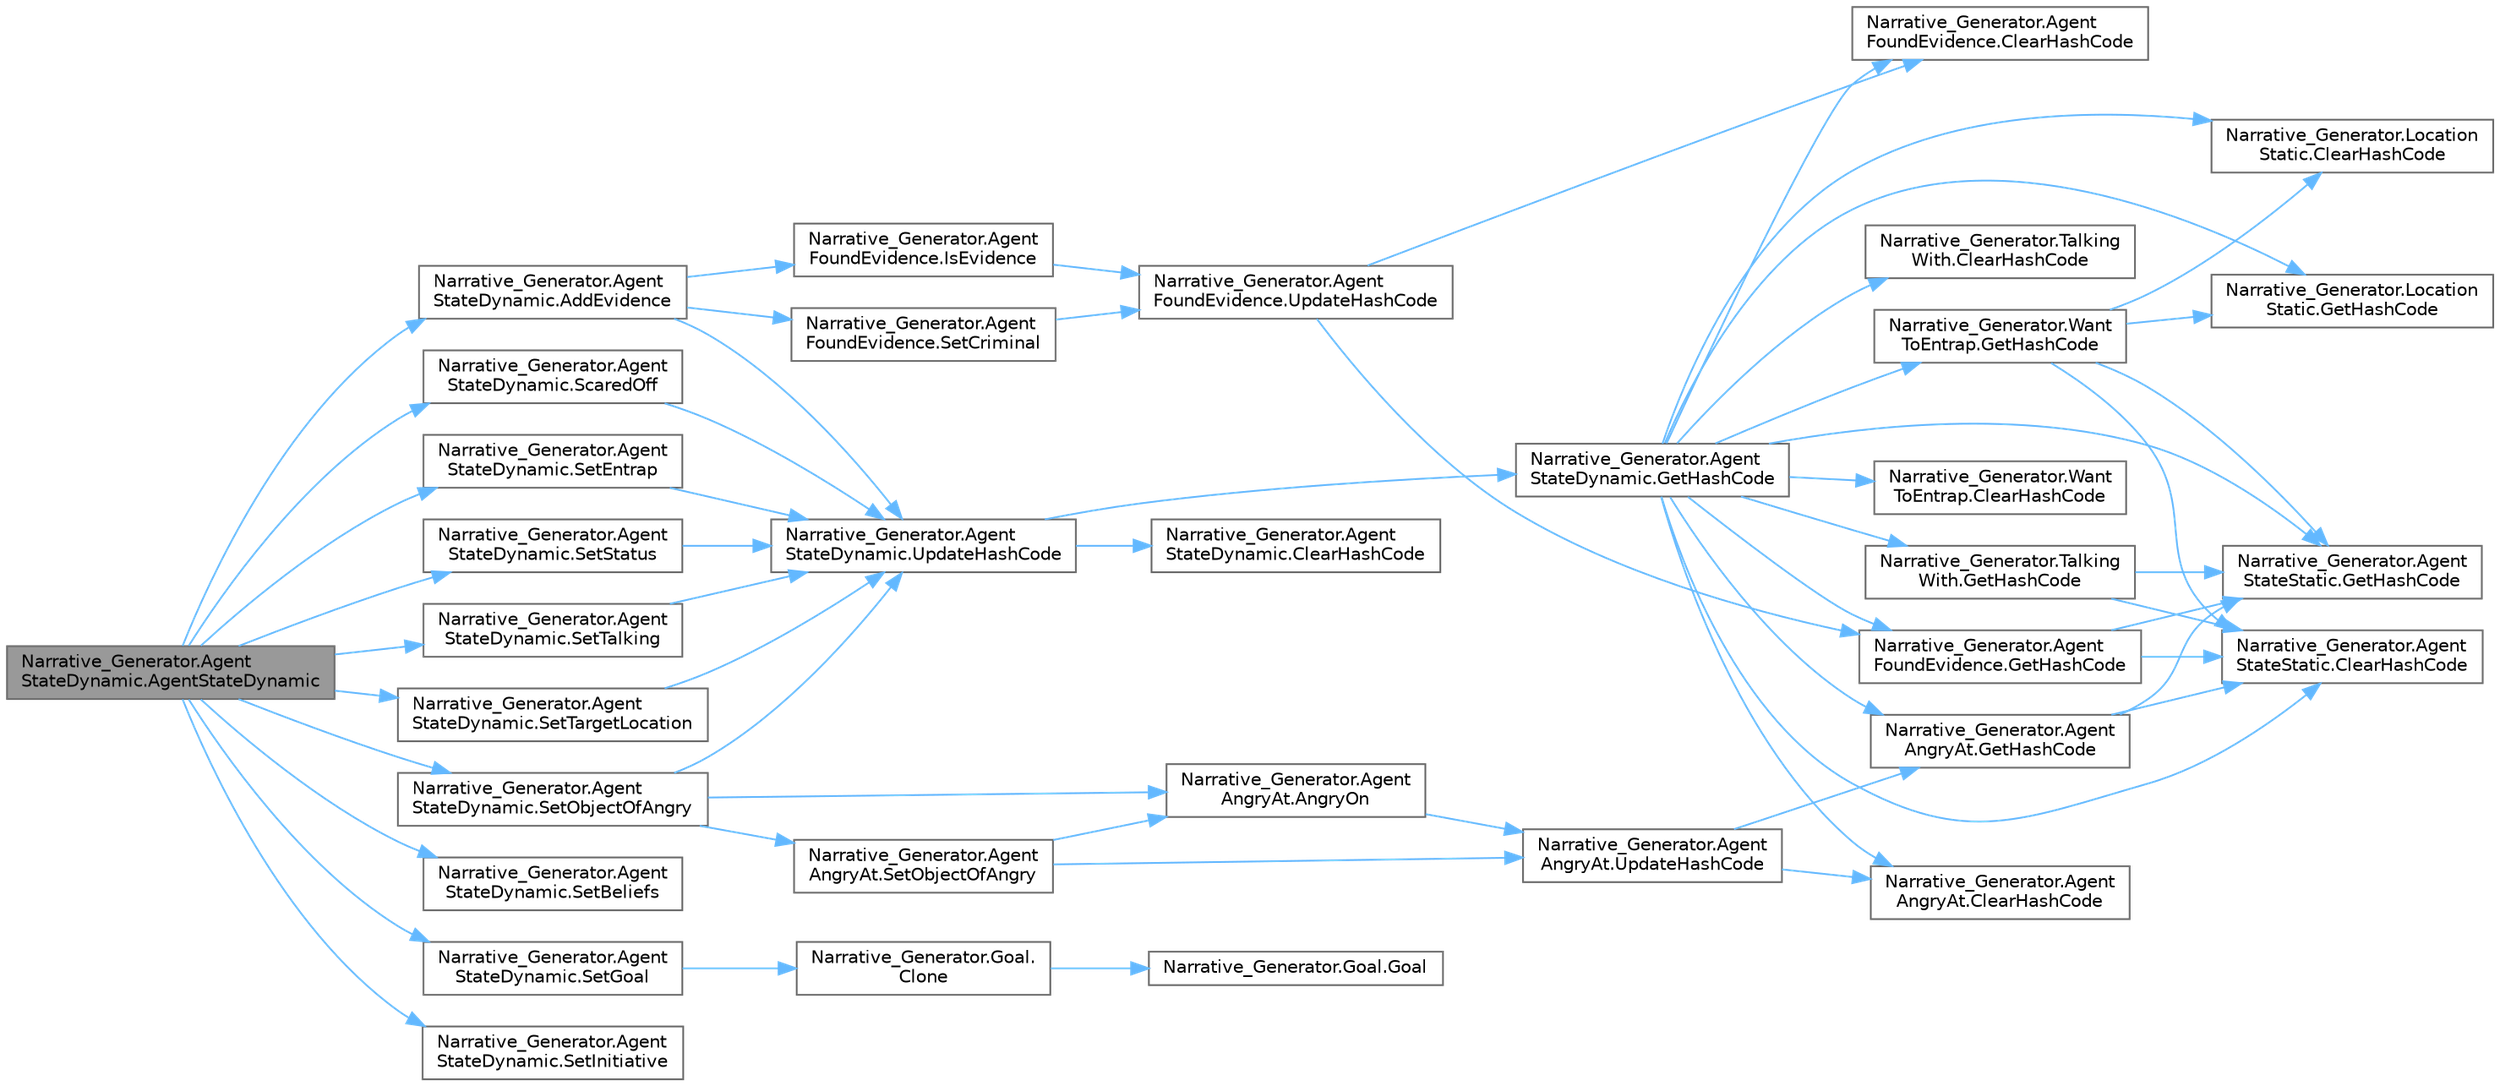 digraph "Narrative_Generator.AgentStateDynamic.AgentStateDynamic"
{
 // LATEX_PDF_SIZE
  bgcolor="transparent";
  edge [fontname=Helvetica,fontsize=10,labelfontname=Helvetica,labelfontsize=10];
  node [fontname=Helvetica,fontsize=10,shape=box,height=0.2,width=0.4];
  rankdir="LR";
  Node1 [label="Narrative_Generator.Agent\lStateDynamic.AgentStateDynamic",height=0.2,width=0.4,color="gray40", fillcolor="grey60", style="filled", fontcolor="black",tooltip="Constructor with parameters."];
  Node1 -> Node2 [color="steelblue1",style="solid"];
  Node2 [label="Narrative_Generator.Agent\lStateDynamic.AddEvidence",height=0.2,width=0.4,color="grey40", fillcolor="white", style="filled",URL="$class_narrative___generator_1_1_agent_state_dynamic.html#af2e9936da42cf34810e62c0c5588ff95",tooltip="A method to give this agent evidence against the specified agent."];
  Node2 -> Node3 [color="steelblue1",style="solid"];
  Node3 [label="Narrative_Generator.Agent\lFoundEvidence.IsEvidence",height=0.2,width=0.4,color="grey40", fillcolor="white", style="filled",URL="$class_narrative___generator_1_1_agent_found_evidence.html#adba87b8bcc7b38edd49ac3323dcd49d5",tooltip="Sets the status of clue detection to True."];
  Node3 -> Node4 [color="steelblue1",style="solid"];
  Node4 [label="Narrative_Generator.Agent\lFoundEvidence.UpdateHashCode",height=0.2,width=0.4,color="grey40", fillcolor="white", style="filled",URL="$class_narrative___generator_1_1_agent_found_evidence.html#af7434ee7eb10f7a205b119daf2cad3f1",tooltip="Updates (refresh) the current hash code value."];
  Node4 -> Node5 [color="steelblue1",style="solid"];
  Node5 [label="Narrative_Generator.Agent\lFoundEvidence.ClearHashCode",height=0.2,width=0.4,color="grey40", fillcolor="white", style="filled",URL="$class_narrative___generator_1_1_agent_found_evidence.html#a76ec5fd88de5d5d24947c421603085b8",tooltip="Clears the current hash code value."];
  Node4 -> Node6 [color="steelblue1",style="solid"];
  Node6 [label="Narrative_Generator.Agent\lFoundEvidence.GetHashCode",height=0.2,width=0.4,color="grey40", fillcolor="white", style="filled",URL="$class_narrative___generator_1_1_agent_found_evidence.html#a44e1bbe8c16ffaa694befd9bb2ebc25b",tooltip="Calculates and returns the hash code of this instance of the AgentFoundEvidence."];
  Node6 -> Node7 [color="steelblue1",style="solid"];
  Node7 [label="Narrative_Generator.Agent\lStateStatic.ClearHashCode",height=0.2,width=0.4,color="grey40", fillcolor="white", style="filled",URL="$class_narrative___generator_1_1_agent_state_static.html#a2827a4f98ca2a38a486f746f40883d47",tooltip="Clears the current hash code value."];
  Node6 -> Node8 [color="steelblue1",style="solid"];
  Node8 [label="Narrative_Generator.Agent\lStateStatic.GetHashCode",height=0.2,width=0.4,color="grey40", fillcolor="white", style="filled",URL="$class_narrative___generator_1_1_agent_state_static.html#acf5f6b1ff2055ef1ab278bb6183d0b67",tooltip="Calculates and returns the hash code of this instance of the static part of the agent's state."];
  Node2 -> Node9 [color="steelblue1",style="solid"];
  Node9 [label="Narrative_Generator.Agent\lFoundEvidence.SetCriminal",height=0.2,width=0.4,color="grey40", fillcolor="white", style="filled",URL="$class_narrative___generator_1_1_agent_found_evidence.html#aab9ba53b8a43e6e42d960c439589c227",tooltip="Sets information about the agent against which the evidence points."];
  Node9 -> Node4 [color="steelblue1",style="solid"];
  Node2 -> Node10 [color="steelblue1",style="solid"];
  Node10 [label="Narrative_Generator.Agent\lStateDynamic.UpdateHashCode",height=0.2,width=0.4,color="grey40", fillcolor="white", style="filled",URL="$class_narrative___generator_1_1_agent_state_dynamic.html#ae5def9114b62d20b4d3b7811dff71494",tooltip="Updates (refresh) the current hash code value."];
  Node10 -> Node11 [color="steelblue1",style="solid"];
  Node11 [label="Narrative_Generator.Agent\lStateDynamic.ClearHashCode",height=0.2,width=0.4,color="grey40", fillcolor="white", style="filled",URL="$class_narrative___generator_1_1_agent_state_dynamic.html#a045c711e495e00e1c20b53192ee1b5bb",tooltip="Clears the current hash code value."];
  Node10 -> Node12 [color="steelblue1",style="solid"];
  Node12 [label="Narrative_Generator.Agent\lStateDynamic.GetHashCode",height=0.2,width=0.4,color="grey40", fillcolor="white", style="filled",URL="$class_narrative___generator_1_1_agent_state_dynamic.html#acc89349f24d3eedd35bdd1d13f1fc501",tooltip="Calculates and returns the hash code of this instance of the dynamic part of the agent's state."];
  Node12 -> Node7 [color="steelblue1",style="solid"];
  Node12 -> Node13 [color="steelblue1",style="solid"];
  Node13 [label="Narrative_Generator.Agent\lAngryAt.ClearHashCode",height=0.2,width=0.4,color="grey40", fillcolor="white", style="filled",URL="$class_narrative___generator_1_1_agent_angry_at.html#a34b938b00e0b39a15bc4e0f080d87465",tooltip="Clears the current hash code value."];
  Node12 -> Node5 [color="steelblue1",style="solid"];
  Node12 -> Node14 [color="steelblue1",style="solid"];
  Node14 [label="Narrative_Generator.Talking\lWith.ClearHashCode",height=0.2,width=0.4,color="grey40", fillcolor="white", style="filled",URL="$class_narrative___generator_1_1_talking_with.html#ad8c90710fe669126ecd8f7be504e200b",tooltip="Clears the current hash code value."];
  Node12 -> Node15 [color="steelblue1",style="solid"];
  Node15 [label="Narrative_Generator.Want\lToEntrap.ClearHashCode",height=0.2,width=0.4,color="grey40", fillcolor="white", style="filled",URL="$class_narrative___generator_1_1_want_to_entrap.html#a70ee8f09f1f439067ba4edfe1acb0dd8",tooltip="Clears the current hash code value."];
  Node12 -> Node16 [color="steelblue1",style="solid"];
  Node16 [label="Narrative_Generator.Location\lStatic.ClearHashCode",height=0.2,width=0.4,color="grey40", fillcolor="white", style="filled",URL="$class_narrative___generator_1_1_location_static.html#a7d9ed82d1e88a7362f28742b114f158f",tooltip="Clears the current hash code value."];
  Node12 -> Node8 [color="steelblue1",style="solid"];
  Node12 -> Node17 [color="steelblue1",style="solid"];
  Node17 [label="Narrative_Generator.Agent\lAngryAt.GetHashCode",height=0.2,width=0.4,color="grey40", fillcolor="white", style="filled",URL="$class_narrative___generator_1_1_agent_angry_at.html#a1b3c042c55edb49b40586cc2f248c83b",tooltip="Calculates and returns the hash code of this instance of the AgentAngryAt."];
  Node17 -> Node7 [color="steelblue1",style="solid"];
  Node17 -> Node8 [color="steelblue1",style="solid"];
  Node12 -> Node6 [color="steelblue1",style="solid"];
  Node12 -> Node18 [color="steelblue1",style="solid"];
  Node18 [label="Narrative_Generator.Talking\lWith.GetHashCode",height=0.2,width=0.4,color="grey40", fillcolor="white", style="filled",URL="$class_narrative___generator_1_1_talking_with.html#aa82e04aef67d9d14810dc97313df05fa",tooltip="Calculates and returns the hash code of this instance of the TalkingWith."];
  Node18 -> Node7 [color="steelblue1",style="solid"];
  Node18 -> Node8 [color="steelblue1",style="solid"];
  Node12 -> Node19 [color="steelblue1",style="solid"];
  Node19 [label="Narrative_Generator.Want\lToEntrap.GetHashCode",height=0.2,width=0.4,color="grey40", fillcolor="white", style="filled",URL="$class_narrative___generator_1_1_want_to_entrap.html#a0728e38963399986bccffb824cc8f998",tooltip="Calculates and returns the hash code of this instance of the WantToEntrap."];
  Node19 -> Node7 [color="steelblue1",style="solid"];
  Node19 -> Node16 [color="steelblue1",style="solid"];
  Node19 -> Node8 [color="steelblue1",style="solid"];
  Node19 -> Node20 [color="steelblue1",style="solid"];
  Node20 [label="Narrative_Generator.Location\lStatic.GetHashCode",height=0.2,width=0.4,color="grey40", fillcolor="white", style="filled",URL="$class_narrative___generator_1_1_location_static.html#afdf0469fcf16de27c9e6aec0cceac571",tooltip="Calculates and returns the hash code of this instance of the LocationStatic."];
  Node12 -> Node20 [color="steelblue1",style="solid"];
  Node1 -> Node21 [color="steelblue1",style="solid"];
  Node21 [label="Narrative_Generator.Agent\lStateDynamic.ScaredOff",height=0.2,width=0.4,color="grey40", fillcolor="white", style="filled",URL="$class_narrative___generator_1_1_agent_state_dynamic.html#a5f5bff214ecebb3c68f6d8c1b2587bdf",tooltip="Get out the agent from the \"Scared\" state."];
  Node21 -> Node10 [color="steelblue1",style="solid"];
  Node1 -> Node22 [color="steelblue1",style="solid"];
  Node22 [label="Narrative_Generator.Agent\lStateDynamic.SetBeliefs",height=0.2,width=0.4,color="grey40", fillcolor="white", style="filled",URL="$class_narrative___generator_1_1_agent_state_dynamic.html#acbd82ebbf1d03eda399193831cc563e2",tooltip="A method that allows to establish the agent's beliefs about the storyworld (environment)."];
  Node1 -> Node23 [color="steelblue1",style="solid"];
  Node23 [label="Narrative_Generator.Agent\lStateDynamic.SetEntrap",height=0.2,width=0.4,color="grey40", fillcolor="white", style="filled",URL="$class_narrative___generator_1_1_agent_state_dynamic.html#a761d1df953e052641c030de0aef6accd",tooltip="A method that allows to assign this agent an object that stores information about whether he wants to..."];
  Node23 -> Node10 [color="steelblue1",style="solid"];
  Node1 -> Node24 [color="steelblue1",style="solid"];
  Node24 [label="Narrative_Generator.Agent\lStateDynamic.SetGoal",height=0.2,width=0.4,color="grey40", fillcolor="white", style="filled",URL="$class_narrative___generator_1_1_agent_state_dynamic.html#a223529b14368bdbad4fd8775d6c72d92",tooltip="A method for setting a goal for an agent."];
  Node24 -> Node25 [color="steelblue1",style="solid"];
  Node25 [label="Narrative_Generator.Goal.\lClone",height=0.2,width=0.4,color="grey40", fillcolor="white", style="filled",URL="$class_narrative___generator_1_1_goal.html#adc79aa6974ffd1d0767dbc2563415d1c",tooltip="Method for cloning a goal instance."];
  Node25 -> Node26 [color="steelblue1",style="solid"];
  Node26 [label="Narrative_Generator.Goal.Goal",height=0.2,width=0.4,color="grey40", fillcolor="white", style="filled",URL="$class_narrative___generator_1_1_goal.html#aed1412b5403dd33650796a92f4863537",tooltip="Constructor without parameters."];
  Node1 -> Node27 [color="steelblue1",style="solid"];
  Node27 [label="Narrative_Generator.Agent\lStateDynamic.SetInitiative",height=0.2,width=0.4,color="grey40", fillcolor="white", style="filled",URL="$class_narrative___generator_1_1_agent_state_dynamic.html#a33ccd3a9e5f9b310b698e06ca42b93e8",tooltip="A method that allows to set value of the initiative of this agent."];
  Node1 -> Node28 [color="steelblue1",style="solid"];
  Node28 [label="Narrative_Generator.Agent\lStateDynamic.SetObjectOfAngry",height=0.2,width=0.4,color="grey40", fillcolor="white", style="filled",URL="$class_narrative___generator_1_1_agent_state_dynamic.html#ad59176331a9c868a59db5a0c0605ba79",tooltip="A method that allows to set the agent with which this agent will be angry."];
  Node28 -> Node29 [color="steelblue1",style="solid"];
  Node29 [label="Narrative_Generator.Agent\lAngryAt.AngryOn",height=0.2,width=0.4,color="grey40", fillcolor="white", style="filled",URL="$class_narrative___generator_1_1_agent_angry_at.html#af6375138875eb5f610e3d8e967ce4a87",tooltip="Sets the angry state to true."];
  Node29 -> Node30 [color="steelblue1",style="solid"];
  Node30 [label="Narrative_Generator.Agent\lAngryAt.UpdateHashCode",height=0.2,width=0.4,color="grey40", fillcolor="white", style="filled",URL="$class_narrative___generator_1_1_agent_angry_at.html#ae6f9736ba8234bcbc4bc4ee4a1acfa63",tooltip="Updates (refresh) the current hash code value."];
  Node30 -> Node13 [color="steelblue1",style="solid"];
  Node30 -> Node17 [color="steelblue1",style="solid"];
  Node28 -> Node31 [color="steelblue1",style="solid"];
  Node31 [label="Narrative_Generator.Agent\lAngryAt.SetObjectOfAngry",height=0.2,width=0.4,color="grey40", fillcolor="white", style="filled",URL="$class_narrative___generator_1_1_agent_angry_at.html#a45ad82f3e65cf06319e4cab7baa7f1ae",tooltip="Assigns an agent that this agent is angry with."];
  Node31 -> Node29 [color="steelblue1",style="solid"];
  Node31 -> Node30 [color="steelblue1",style="solid"];
  Node28 -> Node10 [color="steelblue1",style="solid"];
  Node1 -> Node32 [color="steelblue1",style="solid"];
  Node32 [label="Narrative_Generator.Agent\lStateDynamic.SetStatus",height=0.2,width=0.4,color="grey40", fillcolor="white", style="filled",URL="$class_narrative___generator_1_1_agent_state_dynamic.html#a1047c9144806e09d1b3acb89bdfbd58a",tooltip="The method that sets the agent's status."];
  Node32 -> Node10 [color="steelblue1",style="solid"];
  Node1 -> Node33 [color="steelblue1",style="solid"];
  Node33 [label="Narrative_Generator.Agent\lStateDynamic.SetTalking",height=0.2,width=0.4,color="grey40", fillcolor="white", style="filled",URL="$class_narrative___generator_1_1_agent_state_dynamic.html#a748151fddf1d98e1a8745ba06742d9ef",tooltip="A method that allows to assign an object that stores information about whether the agent is talking n..."];
  Node33 -> Node10 [color="steelblue1",style="solid"];
  Node1 -> Node34 [color="steelblue1",style="solid"];
  Node34 [label="Narrative_Generator.Agent\lStateDynamic.SetTargetLocation",height=0.2,width=0.4,color="grey40", fillcolor="white", style="filled",URL="$class_narrative___generator_1_1_agent_state_dynamic.html#aad781fa5023d43e5c792602e6283b8b3",tooltip="A method that allows to set the target location for the agent (the one he wants to go to)."];
  Node34 -> Node10 [color="steelblue1",style="solid"];
}
